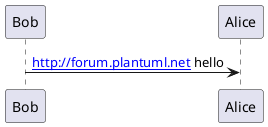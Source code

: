 @startuml
participant Bob [[http://plantuml.com]]
Bob -> Alice : [[http://forum.plantuml.net]] hello
@enduml